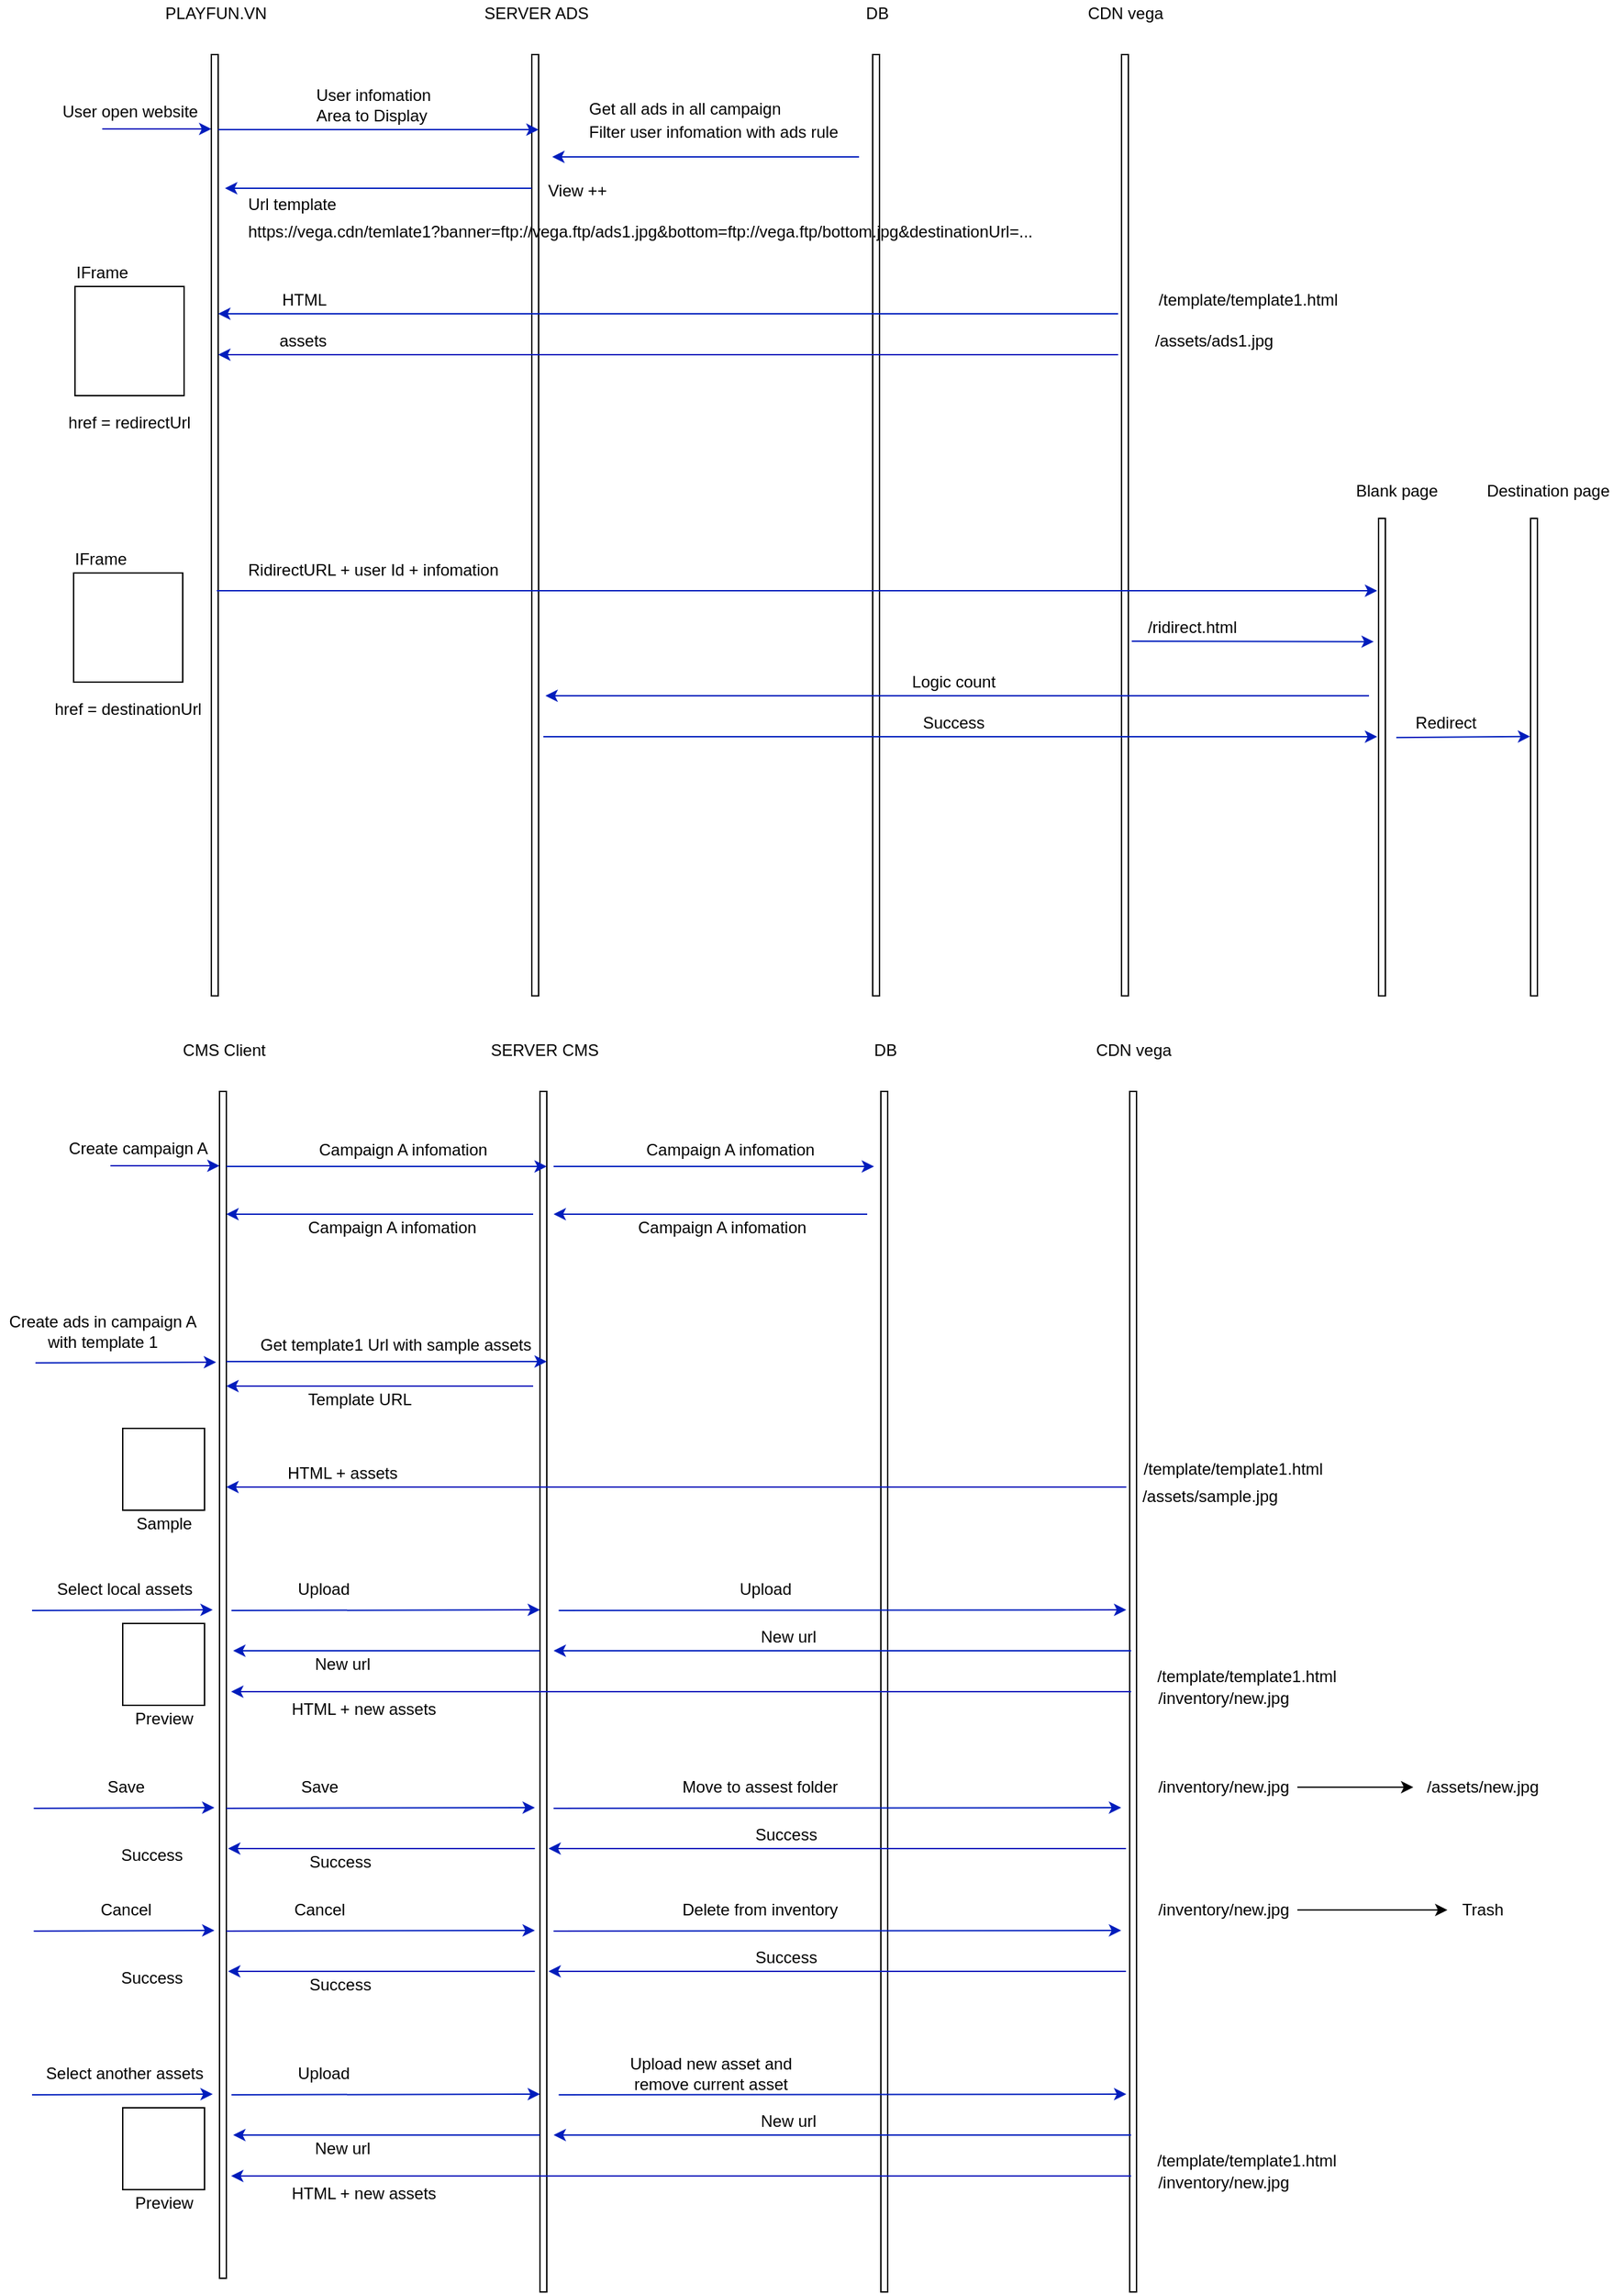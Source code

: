 <mxfile version="13.0.5" type="github">
  <diagram id="8eP9ZmY5mqfK-5PQyOfs" name="Page-1">
    <mxGraphModel dx="1020" dy="636" grid="1" gridSize="10" guides="1" tooltips="1" connect="1" arrows="1" fold="1" page="1" pageScale="1" pageWidth="3300" pageHeight="4681" math="0" shadow="0">
      <root>
        <mxCell id="0" />
        <mxCell id="1" parent="0" />
        <mxCell id="NuxejTGCEdP42fsOLrKP-1" value="" style="endArrow=classic;html=1;fillColor=#0050ef;strokeColor=#001DBC;" edge="1" parent="1">
          <mxGeometry width="50" height="50" relative="1" as="geometry">
            <mxPoint x="155" y="214.5" as="sourcePoint" />
            <mxPoint x="235" y="214.5" as="targetPoint" />
          </mxGeometry>
        </mxCell>
        <mxCell id="NuxejTGCEdP42fsOLrKP-2" value="User open website" style="text;html=1;resizable=0;autosize=1;align=center;verticalAlign=middle;points=[];fillColor=none;strokeColor=none;rounded=0;" vertex="1" parent="1">
          <mxGeometry x="120" y="192" width="110" height="20" as="geometry" />
        </mxCell>
        <mxCell id="NuxejTGCEdP42fsOLrKP-3" value="" style="rounded=0;whiteSpace=wrap;html=1;" vertex="1" parent="1">
          <mxGeometry x="235" y="160" width="5" height="690" as="geometry" />
        </mxCell>
        <mxCell id="NuxejTGCEdP42fsOLrKP-4" value="" style="rounded=0;whiteSpace=wrap;html=1;" vertex="1" parent="1">
          <mxGeometry x="470" y="160" width="5" height="690" as="geometry" />
        </mxCell>
        <mxCell id="NuxejTGCEdP42fsOLrKP-5" value="" style="endArrow=classic;html=1;exitX=1;exitY=0.5;exitDx=0;exitDy=0;entryX=1;entryY=0.5;entryDx=0;entryDy=0;fillColor=#0050ef;strokeColor=#001DBC;" edge="1" parent="1">
          <mxGeometry width="50" height="50" relative="1" as="geometry">
            <mxPoint x="240" y="215" as="sourcePoint" />
            <mxPoint x="475" y="215" as="targetPoint" />
          </mxGeometry>
        </mxCell>
        <mxCell id="NuxejTGCEdP42fsOLrKP-9" value="SERVER ADS" style="text;html=1;resizable=0;autosize=1;align=center;verticalAlign=middle;points=[];fillColor=none;strokeColor=none;rounded=0;" vertex="1" parent="1">
          <mxGeometry x="427.5" y="120" width="90" height="20" as="geometry" />
        </mxCell>
        <mxCell id="NuxejTGCEdP42fsOLrKP-11" value="" style="rounded=0;whiteSpace=wrap;html=1;" vertex="1" parent="1">
          <mxGeometry x="720" y="160" width="5" height="690" as="geometry" />
        </mxCell>
        <mxCell id="NuxejTGCEdP42fsOLrKP-12" value="DB" style="text;html=1;resizable=0;autosize=1;align=center;verticalAlign=middle;points=[];fillColor=none;strokeColor=none;rounded=0;" vertex="1" parent="1">
          <mxGeometry x="707.5" y="120" width="30" height="20" as="geometry" />
        </mxCell>
        <mxCell id="NuxejTGCEdP42fsOLrKP-13" value="PLAYFUN.VN" style="text;html=1;resizable=0;autosize=1;align=center;verticalAlign=middle;points=[];fillColor=none;strokeColor=none;rounded=0;" vertex="1" parent="1">
          <mxGeometry x="192.5" y="120" width="90" height="20" as="geometry" />
        </mxCell>
        <mxCell id="NuxejTGCEdP42fsOLrKP-25" value="" style="endArrow=classic;html=1;entryX=1;entryY=0.5;entryDx=0;entryDy=0;fillColor=#0050ef;strokeColor=#001DBC;" edge="1" parent="1">
          <mxGeometry width="50" height="50" relative="1" as="geometry">
            <mxPoint x="710" y="235" as="sourcePoint" />
            <mxPoint x="485" y="235" as="targetPoint" />
          </mxGeometry>
        </mxCell>
        <mxCell id="NuxejTGCEdP42fsOLrKP-27" value="User infomation&lt;br&gt;Area to Display" style="text;html=1;resizable=0;autosize=1;align=left;verticalAlign=middle;points=[];fillColor=none;strokeColor=none;rounded=0;" vertex="1" parent="1">
          <mxGeometry x="310" y="182" width="100" height="30" as="geometry" />
        </mxCell>
        <mxCell id="NuxejTGCEdP42fsOLrKP-29" value="Get all ads in all campaign" style="text;html=1;resizable=0;autosize=1;align=left;verticalAlign=middle;points=[];fillColor=none;strokeColor=none;rounded=0;" vertex="1" parent="1">
          <mxGeometry x="510" y="190" width="160" height="20" as="geometry" />
        </mxCell>
        <mxCell id="NuxejTGCEdP42fsOLrKP-30" value="Filter user infomation with ads rule" style="text;html=1;resizable=0;autosize=1;align=left;verticalAlign=middle;points=[];fillColor=none;strokeColor=none;rounded=0;" vertex="1" parent="1">
          <mxGeometry x="510" y="207" width="200" height="20" as="geometry" />
        </mxCell>
        <mxCell id="NuxejTGCEdP42fsOLrKP-32" value="" style="endArrow=classic;html=1;entryX=1;entryY=0.5;entryDx=0;entryDy=0;fillColor=#0050ef;strokeColor=#001DBC;" edge="1" parent="1">
          <mxGeometry width="50" height="50" relative="1" as="geometry">
            <mxPoint x="470" y="258" as="sourcePoint" />
            <mxPoint x="245" y="258" as="targetPoint" />
          </mxGeometry>
        </mxCell>
        <mxCell id="NuxejTGCEdP42fsOLrKP-33" value="Url template" style="text;html=1;resizable=0;autosize=1;align=left;verticalAlign=middle;points=[];fillColor=none;strokeColor=none;rounded=0;" vertex="1" parent="1">
          <mxGeometry x="260" y="260" width="80" height="20" as="geometry" />
        </mxCell>
        <mxCell id="NuxejTGCEdP42fsOLrKP-35" value="" style="rounded=0;whiteSpace=wrap;html=1;" vertex="1" parent="1">
          <mxGeometry x="902.5" y="160" width="5" height="690" as="geometry" />
        </mxCell>
        <mxCell id="NuxejTGCEdP42fsOLrKP-36" value="CDN vega" style="text;html=1;resizable=0;autosize=1;align=center;verticalAlign=middle;points=[];fillColor=none;strokeColor=none;rounded=0;" vertex="1" parent="1">
          <mxGeometry x="870" y="120" width="70" height="20" as="geometry" />
        </mxCell>
        <mxCell id="NuxejTGCEdP42fsOLrKP-37" value="" style="endArrow=classic;html=1;entryX=1;entryY=0.5;entryDx=0;entryDy=0;fillColor=#0050ef;strokeColor=#001DBC;" edge="1" parent="1">
          <mxGeometry width="50" height="50" relative="1" as="geometry">
            <mxPoint x="900" y="350" as="sourcePoint" />
            <mxPoint x="240" y="350" as="targetPoint" />
          </mxGeometry>
        </mxCell>
        <mxCell id="NuxejTGCEdP42fsOLrKP-38" value="https://vega.cdn/temlate1?banner=ftp://vega.ftp/ads1.jpg&amp;amp;bottom=ftp://vega.ftp/bottom.jpg&amp;amp;destinationUrl=..." style="text;html=1;resizable=0;autosize=1;align=left;verticalAlign=middle;points=[];fillColor=none;strokeColor=none;rounded=0;" vertex="1" parent="1">
          <mxGeometry x="260" y="280" width="590" height="20" as="geometry" />
        </mxCell>
        <mxCell id="NuxejTGCEdP42fsOLrKP-39" value="" style="endArrow=classic;html=1;entryX=1;entryY=0.5;entryDx=0;entryDy=0;fillColor=#0050ef;strokeColor=#001DBC;" edge="1" parent="1">
          <mxGeometry width="50" height="50" relative="1" as="geometry">
            <mxPoint x="900" y="380" as="sourcePoint" />
            <mxPoint x="240" y="380" as="targetPoint" />
          </mxGeometry>
        </mxCell>
        <mxCell id="NuxejTGCEdP42fsOLrKP-40" value="HTML" style="text;html=1;resizable=0;autosize=1;align=left;verticalAlign=middle;points=[];fillColor=none;strokeColor=none;rounded=0;" vertex="1" parent="1">
          <mxGeometry x="285" y="330" width="50" height="20" as="geometry" />
        </mxCell>
        <mxCell id="NuxejTGCEdP42fsOLrKP-41" value="assets" style="text;html=1;resizable=0;autosize=1;align=left;verticalAlign=middle;points=[];fillColor=none;strokeColor=none;rounded=0;" vertex="1" parent="1">
          <mxGeometry x="282.5" y="360" width="50" height="20" as="geometry" />
        </mxCell>
        <mxCell id="NuxejTGCEdP42fsOLrKP-42" value="" style="whiteSpace=wrap;html=1;aspect=fixed;" vertex="1" parent="1">
          <mxGeometry x="135" y="330" width="80" height="80" as="geometry" />
        </mxCell>
        <mxCell id="NuxejTGCEdP42fsOLrKP-43" value="IFrame" style="text;html=1;strokeColor=none;fillColor=none;align=center;verticalAlign=middle;whiteSpace=wrap;rounded=0;" vertex="1" parent="1">
          <mxGeometry x="135" y="310" width="40" height="20" as="geometry" />
        </mxCell>
        <mxCell id="NuxejTGCEdP42fsOLrKP-44" value="" style="endArrow=classic;html=1;fillColor=#0050ef;strokeColor=#001DBC;" edge="1" parent="1">
          <mxGeometry width="50" height="50" relative="1" as="geometry">
            <mxPoint x="161" y="974.5" as="sourcePoint" />
            <mxPoint x="241" y="974.5" as="targetPoint" />
          </mxGeometry>
        </mxCell>
        <mxCell id="NuxejTGCEdP42fsOLrKP-45" value="Create campaign A" style="text;html=1;resizable=0;autosize=1;align=center;verticalAlign=middle;points=[];fillColor=none;strokeColor=none;rounded=0;" vertex="1" parent="1">
          <mxGeometry x="121" y="952" width="120" height="20" as="geometry" />
        </mxCell>
        <mxCell id="NuxejTGCEdP42fsOLrKP-46" value="" style="rounded=0;whiteSpace=wrap;html=1;" vertex="1" parent="1">
          <mxGeometry x="241" y="920" width="5" height="870" as="geometry" />
        </mxCell>
        <mxCell id="NuxejTGCEdP42fsOLrKP-47" value="" style="rounded=0;whiteSpace=wrap;html=1;" vertex="1" parent="1">
          <mxGeometry x="476" y="920" width="5" height="880" as="geometry" />
        </mxCell>
        <mxCell id="NuxejTGCEdP42fsOLrKP-48" value="" style="endArrow=classic;html=1;exitX=1;exitY=0.5;exitDx=0;exitDy=0;entryX=1;entryY=0.5;entryDx=0;entryDy=0;fillColor=#0050ef;strokeColor=#001DBC;" edge="1" parent="1">
          <mxGeometry width="50" height="50" relative="1" as="geometry">
            <mxPoint x="246" y="975" as="sourcePoint" />
            <mxPoint x="481" y="975" as="targetPoint" />
          </mxGeometry>
        </mxCell>
        <mxCell id="NuxejTGCEdP42fsOLrKP-49" value="SERVER CMS" style="text;html=1;resizable=0;autosize=1;align=center;verticalAlign=middle;points=[];fillColor=none;strokeColor=none;rounded=0;" vertex="1" parent="1">
          <mxGeometry x="433.5" y="880" width="90" height="20" as="geometry" />
        </mxCell>
        <mxCell id="NuxejTGCEdP42fsOLrKP-50" value="" style="rounded=0;whiteSpace=wrap;html=1;" vertex="1" parent="1">
          <mxGeometry x="726" y="920" width="5" height="880" as="geometry" />
        </mxCell>
        <mxCell id="NuxejTGCEdP42fsOLrKP-51" value="DB" style="text;html=1;resizable=0;autosize=1;align=center;verticalAlign=middle;points=[];fillColor=none;strokeColor=none;rounded=0;" vertex="1" parent="1">
          <mxGeometry x="713.5" y="880" width="30" height="20" as="geometry" />
        </mxCell>
        <mxCell id="NuxejTGCEdP42fsOLrKP-52" value="CMS Client" style="text;html=1;resizable=0;autosize=1;align=center;verticalAlign=middle;points=[];fillColor=none;strokeColor=none;rounded=0;" vertex="1" parent="1">
          <mxGeometry x="203.5" y="880" width="80" height="20" as="geometry" />
        </mxCell>
        <mxCell id="NuxejTGCEdP42fsOLrKP-54" value="Campaign A infomation" style="text;html=1;resizable=0;autosize=1;align=left;verticalAlign=middle;points=[];fillColor=none;strokeColor=none;rounded=0;" vertex="1" parent="1">
          <mxGeometry x="312" y="953" width="140" height="20" as="geometry" />
        </mxCell>
        <mxCell id="NuxejTGCEdP42fsOLrKP-59" value="" style="rounded=0;whiteSpace=wrap;html=1;" vertex="1" parent="1">
          <mxGeometry x="908.5" y="920" width="5" height="880" as="geometry" />
        </mxCell>
        <mxCell id="NuxejTGCEdP42fsOLrKP-60" value="CDN vega" style="text;html=1;resizable=0;autosize=1;align=center;verticalAlign=middle;points=[];fillColor=none;strokeColor=none;rounded=0;" vertex="1" parent="1">
          <mxGeometry x="876" y="880" width="70" height="20" as="geometry" />
        </mxCell>
        <mxCell id="NuxejTGCEdP42fsOLrKP-68" value="View ++" style="text;html=1;resizable=0;autosize=1;align=left;verticalAlign=middle;points=[];fillColor=none;strokeColor=none;rounded=0;" vertex="1" parent="1">
          <mxGeometry x="480" y="250" width="60" height="20" as="geometry" />
        </mxCell>
        <mxCell id="NuxejTGCEdP42fsOLrKP-69" value="/template/template1.html" style="text;html=1;resizable=0;autosize=1;align=center;verticalAlign=middle;points=[];fillColor=none;strokeColor=none;rounded=0;" vertex="1" parent="1">
          <mxGeometry x="920" y="330" width="150" height="20" as="geometry" />
        </mxCell>
        <mxCell id="NuxejTGCEdP42fsOLrKP-70" value="/assets/ads1.jpg" style="text;html=1;resizable=0;autosize=1;align=center;verticalAlign=middle;points=[];fillColor=none;strokeColor=none;rounded=0;" vertex="1" parent="1">
          <mxGeometry x="920" y="360" width="100" height="20" as="geometry" />
        </mxCell>
        <mxCell id="NuxejTGCEdP42fsOLrKP-71" value="href = redirectUrl" style="text;html=1;strokeColor=none;fillColor=none;align=center;verticalAlign=middle;whiteSpace=wrap;rounded=0;" vertex="1" parent="1">
          <mxGeometry x="110" y="420" width="130" height="20" as="geometry" />
        </mxCell>
        <mxCell id="NuxejTGCEdP42fsOLrKP-73" value="" style="endArrow=classic;html=1;exitX=1;exitY=0.5;exitDx=0;exitDy=0;entryX=1;entryY=0.5;entryDx=0;entryDy=0;fillColor=#0050ef;strokeColor=#001DBC;" edge="1" parent="1">
          <mxGeometry width="50" height="50" relative="1" as="geometry">
            <mxPoint x="486" y="975" as="sourcePoint" />
            <mxPoint x="721" y="975" as="targetPoint" />
          </mxGeometry>
        </mxCell>
        <mxCell id="NuxejTGCEdP42fsOLrKP-74" value="Campaign A infomation" style="text;html=1;resizable=0;autosize=1;align=left;verticalAlign=middle;points=[];fillColor=none;strokeColor=none;rounded=0;" vertex="1" parent="1">
          <mxGeometry x="552" y="953" width="140" height="20" as="geometry" />
        </mxCell>
        <mxCell id="NuxejTGCEdP42fsOLrKP-76" value="" style="endArrow=classic;html=1;entryX=1;entryY=0.5;entryDx=0;entryDy=0;fillColor=#0050ef;strokeColor=#001DBC;" edge="1" parent="1">
          <mxGeometry width="50" height="50" relative="1" as="geometry">
            <mxPoint x="471" y="1010" as="sourcePoint" />
            <mxPoint x="246" y="1010" as="targetPoint" />
          </mxGeometry>
        </mxCell>
        <mxCell id="NuxejTGCEdP42fsOLrKP-78" value="" style="endArrow=classic;html=1;entryX=1;entryY=0.5;entryDx=0;entryDy=0;fillColor=#0050ef;strokeColor=#001DBC;" edge="1" parent="1">
          <mxGeometry width="50" height="50" relative="1" as="geometry">
            <mxPoint x="716" y="1010" as="sourcePoint" />
            <mxPoint x="486" y="1010" as="targetPoint" />
          </mxGeometry>
        </mxCell>
        <mxCell id="NuxejTGCEdP42fsOLrKP-80" value="Campaign A infomation" style="text;html=1;resizable=0;autosize=1;align=left;verticalAlign=middle;points=[];fillColor=none;strokeColor=none;rounded=0;" vertex="1" parent="1">
          <mxGeometry x="546" y="1010" width="140" height="20" as="geometry" />
        </mxCell>
        <mxCell id="NuxejTGCEdP42fsOLrKP-81" value="Campaign A infomation" style="text;html=1;resizable=0;autosize=1;align=left;verticalAlign=middle;points=[];fillColor=none;strokeColor=none;rounded=0;" vertex="1" parent="1">
          <mxGeometry x="303.5" y="1010" width="140" height="20" as="geometry" />
        </mxCell>
        <mxCell id="NuxejTGCEdP42fsOLrKP-82" value="" style="endArrow=classic;html=1;fillColor=#0050ef;strokeColor=#001DBC;" edge="1" parent="1">
          <mxGeometry width="50" height="50" relative="1" as="geometry">
            <mxPoint x="106" y="1119" as="sourcePoint" />
            <mxPoint x="238.5" y="1118.5" as="targetPoint" />
          </mxGeometry>
        </mxCell>
        <mxCell id="NuxejTGCEdP42fsOLrKP-83" value="Create ads in campaign A&lt;br&gt;with template 1" style="text;html=1;resizable=0;autosize=1;align=center;verticalAlign=middle;points=[];fillColor=none;strokeColor=none;rounded=0;" vertex="1" parent="1">
          <mxGeometry x="80" y="1081" width="150" height="30" as="geometry" />
        </mxCell>
        <mxCell id="NuxejTGCEdP42fsOLrKP-87" value="/template/template1.html" style="text;html=1;resizable=0;autosize=1;align=center;verticalAlign=middle;points=[];fillColor=none;strokeColor=none;rounded=0;" vertex="1" parent="1">
          <mxGeometry x="908.5" y="1187" width="150" height="20" as="geometry" />
        </mxCell>
        <mxCell id="NuxejTGCEdP42fsOLrKP-88" value="" style="endArrow=classic;html=1;entryX=1;entryY=0.5;entryDx=0;entryDy=0;fillColor=#0050ef;strokeColor=#001DBC;" edge="1" parent="1">
          <mxGeometry width="50" height="50" relative="1" as="geometry">
            <mxPoint x="906" y="1210" as="sourcePoint" />
            <mxPoint x="246" y="1210" as="targetPoint" />
          </mxGeometry>
        </mxCell>
        <mxCell id="NuxejTGCEdP42fsOLrKP-89" value="HTML + assets" style="text;html=1;resizable=0;autosize=1;align=left;verticalAlign=middle;points=[];fillColor=none;strokeColor=none;rounded=0;" vertex="1" parent="1">
          <mxGeometry x="288.5" y="1190" width="100" height="20" as="geometry" />
        </mxCell>
        <mxCell id="NuxejTGCEdP42fsOLrKP-90" value="/assets/sample.jpg" style="text;html=1;resizable=0;autosize=1;align=center;verticalAlign=middle;points=[];fillColor=none;strokeColor=none;rounded=0;" vertex="1" parent="1">
          <mxGeometry x="911.5" y="1207" width="110" height="20" as="geometry" />
        </mxCell>
        <mxCell id="NuxejTGCEdP42fsOLrKP-91" value="" style="whiteSpace=wrap;html=1;aspect=fixed;" vertex="1" parent="1">
          <mxGeometry x="170" y="1167" width="60" height="60" as="geometry" />
        </mxCell>
        <mxCell id="NuxejTGCEdP42fsOLrKP-92" value="Sample" style="text;html=1;resizable=0;autosize=1;align=center;verticalAlign=middle;points=[];fillColor=none;strokeColor=none;rounded=0;" vertex="1" parent="1">
          <mxGeometry x="170" y="1227" width="60" height="20" as="geometry" />
        </mxCell>
        <mxCell id="NuxejTGCEdP42fsOLrKP-93" value="Select local assets" style="text;html=1;resizable=0;autosize=1;align=center;verticalAlign=middle;points=[];fillColor=none;strokeColor=none;rounded=0;" vertex="1" parent="1">
          <mxGeometry x="116" y="1275" width="110" height="20" as="geometry" />
        </mxCell>
        <mxCell id="NuxejTGCEdP42fsOLrKP-94" value="" style="endArrow=classic;html=1;fillColor=#0050ef;strokeColor=#001DBC;" edge="1" parent="1">
          <mxGeometry width="50" height="50" relative="1" as="geometry">
            <mxPoint x="103.5" y="1300.5" as="sourcePoint" />
            <mxPoint x="236" y="1300" as="targetPoint" />
          </mxGeometry>
        </mxCell>
        <mxCell id="NuxejTGCEdP42fsOLrKP-97" value="Upload" style="text;html=1;resizable=0;autosize=1;align=center;verticalAlign=middle;points=[];fillColor=none;strokeColor=none;rounded=0;" vertex="1" parent="1">
          <mxGeometry x="292.25" y="1275" width="50" height="20" as="geometry" />
        </mxCell>
        <mxCell id="NuxejTGCEdP42fsOLrKP-98" value="" style="endArrow=classic;html=1;fillColor=#0050ef;strokeColor=#001DBC;" edge="1" parent="1">
          <mxGeometry width="50" height="50" relative="1" as="geometry">
            <mxPoint x="249.75" y="1300.5" as="sourcePoint" />
            <mxPoint x="476" y="1300" as="targetPoint" />
          </mxGeometry>
        </mxCell>
        <mxCell id="NuxejTGCEdP42fsOLrKP-101" value="" style="whiteSpace=wrap;html=1;aspect=fixed;" vertex="1" parent="1">
          <mxGeometry x="170" y="1310" width="60" height="60" as="geometry" />
        </mxCell>
        <mxCell id="NuxejTGCEdP42fsOLrKP-102" value="Preview" style="text;html=1;resizable=0;autosize=1;align=center;verticalAlign=middle;points=[];fillColor=none;strokeColor=none;rounded=0;" vertex="1" parent="1">
          <mxGeometry x="170" y="1370" width="60" height="20" as="geometry" />
        </mxCell>
        <mxCell id="NuxejTGCEdP42fsOLrKP-105" value="" style="endArrow=classic;html=1;fillColor=#0050ef;strokeColor=#001DBC;" edge="1" parent="1">
          <mxGeometry width="50" height="50" relative="1" as="geometry">
            <mxPoint x="909.5" y="1330" as="sourcePoint" />
            <mxPoint x="486" y="1330" as="targetPoint" />
          </mxGeometry>
        </mxCell>
        <mxCell id="NuxejTGCEdP42fsOLrKP-106" value="New url" style="text;html=1;resizable=0;autosize=1;align=left;verticalAlign=middle;points=[];fillColor=none;strokeColor=none;rounded=0;" vertex="1" parent="1">
          <mxGeometry x="636" y="1310" width="60" height="20" as="geometry" />
        </mxCell>
        <mxCell id="NuxejTGCEdP42fsOLrKP-107" value="" style="endArrow=classic;html=1;entryX=1;entryY=0.5;entryDx=0;entryDy=0;fillColor=#0050ef;strokeColor=#001DBC;" edge="1" parent="1">
          <mxGeometry width="50" height="50" relative="1" as="geometry">
            <mxPoint x="909.5" y="1360" as="sourcePoint" />
            <mxPoint x="249.5" y="1360" as="targetPoint" />
          </mxGeometry>
        </mxCell>
        <mxCell id="NuxejTGCEdP42fsOLrKP-108" value="HTML + new assets" style="text;html=1;resizable=0;autosize=1;align=left;verticalAlign=middle;points=[];fillColor=none;strokeColor=none;rounded=0;" vertex="1" parent="1">
          <mxGeometry x="292.25" y="1363" width="120" height="20" as="geometry" />
        </mxCell>
        <mxCell id="NuxejTGCEdP42fsOLrKP-109" value="/template/template1.html" style="text;html=1;resizable=0;autosize=1;align=center;verticalAlign=middle;points=[];fillColor=none;strokeColor=none;rounded=0;" vertex="1" parent="1">
          <mxGeometry x="918.5" y="1339" width="150" height="20" as="geometry" />
        </mxCell>
        <mxCell id="NuxejTGCEdP42fsOLrKP-110" value="/inventory/new.jpg" style="text;html=1;resizable=0;autosize=1;align=center;verticalAlign=middle;points=[];fillColor=none;strokeColor=none;rounded=0;" vertex="1" parent="1">
          <mxGeometry x="921.5" y="1355" width="110" height="20" as="geometry" />
        </mxCell>
        <mxCell id="NuxejTGCEdP42fsOLrKP-111" value="Save" style="text;html=1;resizable=0;autosize=1;align=center;verticalAlign=middle;points=[];fillColor=none;strokeColor=none;rounded=0;" vertex="1" parent="1">
          <mxGeometry x="152.25" y="1420" width="40" height="20" as="geometry" />
        </mxCell>
        <mxCell id="NuxejTGCEdP42fsOLrKP-112" value="" style="endArrow=classic;html=1;fillColor=#0050ef;strokeColor=#001DBC;" edge="1" parent="1">
          <mxGeometry width="50" height="50" relative="1" as="geometry">
            <mxPoint x="104.75" y="1445.5" as="sourcePoint" />
            <mxPoint x="237.25" y="1445" as="targetPoint" />
          </mxGeometry>
        </mxCell>
        <mxCell id="NuxejTGCEdP42fsOLrKP-113" value="" style="endArrow=classic;html=1;exitX=1;exitY=0.5;exitDx=0;exitDy=0;entryX=1;entryY=0.5;entryDx=0;entryDy=0;fillColor=#0050ef;strokeColor=#001DBC;" edge="1" parent="1">
          <mxGeometry width="50" height="50" relative="1" as="geometry">
            <mxPoint x="246" y="1118" as="sourcePoint" />
            <mxPoint x="481" y="1118" as="targetPoint" />
          </mxGeometry>
        </mxCell>
        <mxCell id="NuxejTGCEdP42fsOLrKP-114" value="Get template1 Url with sample assets" style="text;html=1;resizable=0;autosize=1;align=left;verticalAlign=middle;points=[];fillColor=none;strokeColor=none;rounded=0;" vertex="1" parent="1">
          <mxGeometry x="268.5" y="1096" width="210" height="20" as="geometry" />
        </mxCell>
        <mxCell id="NuxejTGCEdP42fsOLrKP-115" value="" style="endArrow=classic;html=1;entryX=1;entryY=0.5;entryDx=0;entryDy=0;fillColor=#0050ef;strokeColor=#001DBC;" edge="1" parent="1">
          <mxGeometry width="50" height="50" relative="1" as="geometry">
            <mxPoint x="471" y="1136" as="sourcePoint" />
            <mxPoint x="246" y="1136" as="targetPoint" />
          </mxGeometry>
        </mxCell>
        <mxCell id="NuxejTGCEdP42fsOLrKP-116" value="Template URL" style="text;html=1;resizable=0;autosize=1;align=left;verticalAlign=middle;points=[];fillColor=none;strokeColor=none;rounded=0;" vertex="1" parent="1">
          <mxGeometry x="303.5" y="1136" width="90" height="20" as="geometry" />
        </mxCell>
        <mxCell id="NuxejTGCEdP42fsOLrKP-123" value="" style="edgeStyle=orthogonalEdgeStyle;rounded=0;orthogonalLoop=1;jettySize=auto;html=1;" edge="1" parent="1" source="NuxejTGCEdP42fsOLrKP-119" target="NuxejTGCEdP42fsOLrKP-122">
          <mxGeometry relative="1" as="geometry" />
        </mxCell>
        <mxCell id="NuxejTGCEdP42fsOLrKP-119" value="/inventory/new.jpg" style="text;html=1;resizable=0;autosize=1;align=center;verticalAlign=middle;points=[];fillColor=none;strokeColor=none;rounded=0;" vertex="1" parent="1">
          <mxGeometry x="921.5" y="1420" width="110" height="20" as="geometry" />
        </mxCell>
        <mxCell id="NuxejTGCEdP42fsOLrKP-122" value="/assets/new.jpg" style="text;html=1;resizable=0;autosize=1;align=center;verticalAlign=middle;points=[];fillColor=none;strokeColor=none;rounded=0;" vertex="1" parent="1">
          <mxGeometry x="1116.5" y="1420" width="100" height="20" as="geometry" />
        </mxCell>
        <mxCell id="NuxejTGCEdP42fsOLrKP-126" value="" style="endArrow=classic;html=1;fillColor=#0050ef;strokeColor=#001DBC;" edge="1" parent="1">
          <mxGeometry width="50" height="50" relative="1" as="geometry">
            <mxPoint x="489.75" y="1300.5" as="sourcePoint" />
            <mxPoint x="906" y="1300" as="targetPoint" />
          </mxGeometry>
        </mxCell>
        <mxCell id="NuxejTGCEdP42fsOLrKP-127" value="Upload" style="text;html=1;resizable=0;autosize=1;align=center;verticalAlign=middle;points=[];fillColor=none;strokeColor=none;rounded=0;" vertex="1" parent="1">
          <mxGeometry x="616" y="1275" width="50" height="20" as="geometry" />
        </mxCell>
        <mxCell id="NuxejTGCEdP42fsOLrKP-130" value="" style="endArrow=classic;html=1;entryX=1;entryY=0.5;entryDx=0;entryDy=0;fillColor=#0050ef;strokeColor=#001DBC;" edge="1" parent="1">
          <mxGeometry width="50" height="50" relative="1" as="geometry">
            <mxPoint x="476" y="1330" as="sourcePoint" />
            <mxPoint x="251" y="1330" as="targetPoint" />
          </mxGeometry>
        </mxCell>
        <mxCell id="NuxejTGCEdP42fsOLrKP-131" value="New url" style="text;html=1;resizable=0;autosize=1;align=left;verticalAlign=middle;points=[];fillColor=none;strokeColor=none;rounded=0;" vertex="1" parent="1">
          <mxGeometry x="308.5" y="1330" width="60" height="20" as="geometry" />
        </mxCell>
        <mxCell id="NuxejTGCEdP42fsOLrKP-132" value="Save" style="text;html=1;resizable=0;autosize=1;align=center;verticalAlign=middle;points=[];fillColor=none;strokeColor=none;rounded=0;" vertex="1" parent="1">
          <mxGeometry x="293.5" y="1420" width="40" height="20" as="geometry" />
        </mxCell>
        <mxCell id="NuxejTGCEdP42fsOLrKP-133" value="" style="endArrow=classic;html=1;fillColor=#0050ef;strokeColor=#001DBC;" edge="1" parent="1">
          <mxGeometry width="50" height="50" relative="1" as="geometry">
            <mxPoint x="246" y="1445.5" as="sourcePoint" />
            <mxPoint x="472.25" y="1445" as="targetPoint" />
          </mxGeometry>
        </mxCell>
        <mxCell id="NuxejTGCEdP42fsOLrKP-134" value="" style="endArrow=classic;html=1;fillColor=#0050ef;strokeColor=#001DBC;" edge="1" parent="1">
          <mxGeometry width="50" height="50" relative="1" as="geometry">
            <mxPoint x="905.75" y="1475" as="sourcePoint" />
            <mxPoint x="482.25" y="1475" as="targetPoint" />
          </mxGeometry>
        </mxCell>
        <mxCell id="NuxejTGCEdP42fsOLrKP-135" value="Success" style="text;html=1;resizable=0;autosize=1;align=left;verticalAlign=middle;points=[];fillColor=none;strokeColor=none;rounded=0;" vertex="1" parent="1">
          <mxGeometry x="632.25" y="1455" width="60" height="20" as="geometry" />
        </mxCell>
        <mxCell id="NuxejTGCEdP42fsOLrKP-136" value="Move to assest folder" style="text;html=1;resizable=0;autosize=1;align=center;verticalAlign=middle;points=[];fillColor=none;strokeColor=none;rounded=0;" vertex="1" parent="1">
          <mxGeometry x="572.25" y="1420" width="130" height="20" as="geometry" />
        </mxCell>
        <mxCell id="NuxejTGCEdP42fsOLrKP-137" value="" style="endArrow=classic;html=1;entryX=1;entryY=0.5;entryDx=0;entryDy=0;fillColor=#0050ef;strokeColor=#001DBC;" edge="1" parent="1">
          <mxGeometry width="50" height="50" relative="1" as="geometry">
            <mxPoint x="472.25" y="1475" as="sourcePoint" />
            <mxPoint x="247.25" y="1475" as="targetPoint" />
          </mxGeometry>
        </mxCell>
        <mxCell id="NuxejTGCEdP42fsOLrKP-138" value="Success" style="text;html=1;resizable=0;autosize=1;align=left;verticalAlign=middle;points=[];fillColor=none;strokeColor=none;rounded=0;" vertex="1" parent="1">
          <mxGeometry x="304.75" y="1475" width="60" height="20" as="geometry" />
        </mxCell>
        <mxCell id="NuxejTGCEdP42fsOLrKP-139" value="" style="endArrow=classic;html=1;fillColor=#0050ef;strokeColor=#001DBC;" edge="1" parent="1">
          <mxGeometry width="50" height="50" relative="1" as="geometry">
            <mxPoint x="486" y="1445.5" as="sourcePoint" />
            <mxPoint x="902.25" y="1445" as="targetPoint" />
          </mxGeometry>
        </mxCell>
        <mxCell id="NuxejTGCEdP42fsOLrKP-140" value="Success" style="text;html=1;resizable=0;autosize=1;align=center;verticalAlign=middle;points=[];fillColor=none;strokeColor=none;rounded=0;" vertex="1" parent="1">
          <mxGeometry x="161" y="1470" width="60" height="20" as="geometry" />
        </mxCell>
        <mxCell id="NuxejTGCEdP42fsOLrKP-141" value="Cancel" style="text;html=1;resizable=0;autosize=1;align=center;verticalAlign=middle;points=[];fillColor=none;strokeColor=none;rounded=0;" vertex="1" parent="1">
          <mxGeometry x="147.25" y="1510" width="50" height="20" as="geometry" />
        </mxCell>
        <mxCell id="NuxejTGCEdP42fsOLrKP-142" value="" style="endArrow=classic;html=1;fillColor=#0050ef;strokeColor=#001DBC;" edge="1" parent="1">
          <mxGeometry width="50" height="50" relative="1" as="geometry">
            <mxPoint x="104.75" y="1535.5" as="sourcePoint" />
            <mxPoint x="237.25" y="1535" as="targetPoint" />
          </mxGeometry>
        </mxCell>
        <mxCell id="NuxejTGCEdP42fsOLrKP-143" value="" style="edgeStyle=orthogonalEdgeStyle;rounded=0;orthogonalLoop=1;jettySize=auto;html=1;" edge="1" parent="1" source="NuxejTGCEdP42fsOLrKP-144" target="NuxejTGCEdP42fsOLrKP-145">
          <mxGeometry relative="1" as="geometry" />
        </mxCell>
        <mxCell id="NuxejTGCEdP42fsOLrKP-144" value="/inventory/new.jpg" style="text;html=1;resizable=0;autosize=1;align=center;verticalAlign=middle;points=[];fillColor=none;strokeColor=none;rounded=0;" vertex="1" parent="1">
          <mxGeometry x="921.5" y="1510" width="110" height="20" as="geometry" />
        </mxCell>
        <mxCell id="NuxejTGCEdP42fsOLrKP-145" value="Trash" style="text;html=1;resizable=0;autosize=1;align=center;verticalAlign=middle;points=[];fillColor=none;strokeColor=none;rounded=0;" vertex="1" parent="1">
          <mxGeometry x="1141.5" y="1510" width="50" height="20" as="geometry" />
        </mxCell>
        <mxCell id="NuxejTGCEdP42fsOLrKP-146" value="Cancel" style="text;html=1;resizable=0;autosize=1;align=center;verticalAlign=middle;points=[];fillColor=none;strokeColor=none;rounded=0;" vertex="1" parent="1">
          <mxGeometry x="288.5" y="1510" width="50" height="20" as="geometry" />
        </mxCell>
        <mxCell id="NuxejTGCEdP42fsOLrKP-147" value="" style="endArrow=classic;html=1;fillColor=#0050ef;strokeColor=#001DBC;" edge="1" parent="1">
          <mxGeometry width="50" height="50" relative="1" as="geometry">
            <mxPoint x="246" y="1535.5" as="sourcePoint" />
            <mxPoint x="472.25" y="1535" as="targetPoint" />
          </mxGeometry>
        </mxCell>
        <mxCell id="NuxejTGCEdP42fsOLrKP-148" value="" style="endArrow=classic;html=1;fillColor=#0050ef;strokeColor=#001DBC;" edge="1" parent="1">
          <mxGeometry width="50" height="50" relative="1" as="geometry">
            <mxPoint x="905.75" y="1565" as="sourcePoint" />
            <mxPoint x="482.25" y="1565" as="targetPoint" />
          </mxGeometry>
        </mxCell>
        <mxCell id="NuxejTGCEdP42fsOLrKP-149" value="Success" style="text;html=1;resizable=0;autosize=1;align=left;verticalAlign=middle;points=[];fillColor=none;strokeColor=none;rounded=0;" vertex="1" parent="1">
          <mxGeometry x="632.25" y="1545" width="60" height="20" as="geometry" />
        </mxCell>
        <mxCell id="NuxejTGCEdP42fsOLrKP-150" value="Delete from inventory" style="text;html=1;resizable=0;autosize=1;align=center;verticalAlign=middle;points=[];fillColor=none;strokeColor=none;rounded=0;" vertex="1" parent="1">
          <mxGeometry x="572.25" y="1510" width="130" height="20" as="geometry" />
        </mxCell>
        <mxCell id="NuxejTGCEdP42fsOLrKP-151" value="" style="endArrow=classic;html=1;entryX=1;entryY=0.5;entryDx=0;entryDy=0;fillColor=#0050ef;strokeColor=#001DBC;" edge="1" parent="1">
          <mxGeometry width="50" height="50" relative="1" as="geometry">
            <mxPoint x="472.25" y="1565" as="sourcePoint" />
            <mxPoint x="247.25" y="1565" as="targetPoint" />
          </mxGeometry>
        </mxCell>
        <mxCell id="NuxejTGCEdP42fsOLrKP-152" value="Success" style="text;html=1;resizable=0;autosize=1;align=left;verticalAlign=middle;points=[];fillColor=none;strokeColor=none;rounded=0;" vertex="1" parent="1">
          <mxGeometry x="304.75" y="1565" width="60" height="20" as="geometry" />
        </mxCell>
        <mxCell id="NuxejTGCEdP42fsOLrKP-153" value="" style="endArrow=classic;html=1;fillColor=#0050ef;strokeColor=#001DBC;" edge="1" parent="1">
          <mxGeometry width="50" height="50" relative="1" as="geometry">
            <mxPoint x="486" y="1535.5" as="sourcePoint" />
            <mxPoint x="902.25" y="1535" as="targetPoint" />
          </mxGeometry>
        </mxCell>
        <mxCell id="NuxejTGCEdP42fsOLrKP-154" value="Success" style="text;html=1;resizable=0;autosize=1;align=center;verticalAlign=middle;points=[];fillColor=none;strokeColor=none;rounded=0;" vertex="1" parent="1">
          <mxGeometry x="161" y="1560" width="60" height="20" as="geometry" />
        </mxCell>
        <mxCell id="NuxejTGCEdP42fsOLrKP-156" value="Select another assets" style="text;html=1;resizable=0;autosize=1;align=center;verticalAlign=middle;points=[];fillColor=none;strokeColor=none;rounded=0;" vertex="1" parent="1">
          <mxGeometry x="106" y="1630" width="130" height="20" as="geometry" />
        </mxCell>
        <mxCell id="NuxejTGCEdP42fsOLrKP-157" value="" style="endArrow=classic;html=1;fillColor=#0050ef;strokeColor=#001DBC;" edge="1" parent="1">
          <mxGeometry width="50" height="50" relative="1" as="geometry">
            <mxPoint x="103.5" y="1655.5" as="sourcePoint" />
            <mxPoint x="236" y="1655" as="targetPoint" />
          </mxGeometry>
        </mxCell>
        <mxCell id="NuxejTGCEdP42fsOLrKP-158" value="Upload" style="text;html=1;resizable=0;autosize=1;align=center;verticalAlign=middle;points=[];fillColor=none;strokeColor=none;rounded=0;" vertex="1" parent="1">
          <mxGeometry x="292.25" y="1630" width="50" height="20" as="geometry" />
        </mxCell>
        <mxCell id="NuxejTGCEdP42fsOLrKP-159" value="" style="endArrow=classic;html=1;fillColor=#0050ef;strokeColor=#001DBC;" edge="1" parent="1">
          <mxGeometry width="50" height="50" relative="1" as="geometry">
            <mxPoint x="249.75" y="1655.5" as="sourcePoint" />
            <mxPoint x="476" y="1655" as="targetPoint" />
          </mxGeometry>
        </mxCell>
        <mxCell id="NuxejTGCEdP42fsOLrKP-160" value="" style="whiteSpace=wrap;html=1;aspect=fixed;" vertex="1" parent="1">
          <mxGeometry x="170" y="1665" width="60" height="60" as="geometry" />
        </mxCell>
        <mxCell id="NuxejTGCEdP42fsOLrKP-161" value="Preview" style="text;html=1;resizable=0;autosize=1;align=center;verticalAlign=middle;points=[];fillColor=none;strokeColor=none;rounded=0;" vertex="1" parent="1">
          <mxGeometry x="170" y="1725" width="60" height="20" as="geometry" />
        </mxCell>
        <mxCell id="NuxejTGCEdP42fsOLrKP-162" value="" style="endArrow=classic;html=1;fillColor=#0050ef;strokeColor=#001DBC;" edge="1" parent="1">
          <mxGeometry width="50" height="50" relative="1" as="geometry">
            <mxPoint x="909.5" y="1685" as="sourcePoint" />
            <mxPoint x="486" y="1685" as="targetPoint" />
          </mxGeometry>
        </mxCell>
        <mxCell id="NuxejTGCEdP42fsOLrKP-163" value="New url" style="text;html=1;resizable=0;autosize=1;align=left;verticalAlign=middle;points=[];fillColor=none;strokeColor=none;rounded=0;" vertex="1" parent="1">
          <mxGeometry x="636" y="1665" width="60" height="20" as="geometry" />
        </mxCell>
        <mxCell id="NuxejTGCEdP42fsOLrKP-164" value="" style="endArrow=classic;html=1;entryX=1;entryY=0.5;entryDx=0;entryDy=0;fillColor=#0050ef;strokeColor=#001DBC;" edge="1" parent="1">
          <mxGeometry width="50" height="50" relative="1" as="geometry">
            <mxPoint x="909.5" y="1715" as="sourcePoint" />
            <mxPoint x="249.5" y="1715" as="targetPoint" />
          </mxGeometry>
        </mxCell>
        <mxCell id="NuxejTGCEdP42fsOLrKP-165" value="HTML + new assets" style="text;html=1;resizable=0;autosize=1;align=left;verticalAlign=middle;points=[];fillColor=none;strokeColor=none;rounded=0;" vertex="1" parent="1">
          <mxGeometry x="292.25" y="1718" width="120" height="20" as="geometry" />
        </mxCell>
        <mxCell id="NuxejTGCEdP42fsOLrKP-166" value="/template/template1.html" style="text;html=1;resizable=0;autosize=1;align=center;verticalAlign=middle;points=[];fillColor=none;strokeColor=none;rounded=0;" vertex="1" parent="1">
          <mxGeometry x="918.5" y="1694" width="150" height="20" as="geometry" />
        </mxCell>
        <mxCell id="NuxejTGCEdP42fsOLrKP-167" value="/inventory/new.jpg" style="text;html=1;resizable=0;autosize=1;align=center;verticalAlign=middle;points=[];fillColor=none;strokeColor=none;rounded=0;" vertex="1" parent="1">
          <mxGeometry x="921.5" y="1710" width="110" height="20" as="geometry" />
        </mxCell>
        <mxCell id="NuxejTGCEdP42fsOLrKP-168" value="" style="endArrow=classic;html=1;fillColor=#0050ef;strokeColor=#001DBC;" edge="1" parent="1">
          <mxGeometry width="50" height="50" relative="1" as="geometry">
            <mxPoint x="489.75" y="1655.5" as="sourcePoint" />
            <mxPoint x="906" y="1655" as="targetPoint" />
          </mxGeometry>
        </mxCell>
        <mxCell id="NuxejTGCEdP42fsOLrKP-169" value="Upload new asset and&lt;br&gt;remove current asset" style="text;html=1;resizable=0;autosize=1;align=center;verticalAlign=middle;points=[];fillColor=none;strokeColor=none;rounded=0;" vertex="1" parent="1">
          <mxGeometry x="536" y="1625" width="130" height="30" as="geometry" />
        </mxCell>
        <mxCell id="NuxejTGCEdP42fsOLrKP-170" value="" style="endArrow=classic;html=1;entryX=1;entryY=0.5;entryDx=0;entryDy=0;fillColor=#0050ef;strokeColor=#001DBC;" edge="1" parent="1">
          <mxGeometry width="50" height="50" relative="1" as="geometry">
            <mxPoint x="476" y="1685" as="sourcePoint" />
            <mxPoint x="251" y="1685" as="targetPoint" />
          </mxGeometry>
        </mxCell>
        <mxCell id="NuxejTGCEdP42fsOLrKP-171" value="New url" style="text;html=1;resizable=0;autosize=1;align=left;verticalAlign=middle;points=[];fillColor=none;strokeColor=none;rounded=0;" vertex="1" parent="1">
          <mxGeometry x="308.5" y="1685" width="60" height="20" as="geometry" />
        </mxCell>
        <mxCell id="NuxejTGCEdP42fsOLrKP-222" value="" style="whiteSpace=wrap;html=1;aspect=fixed;" vertex="1" parent="1">
          <mxGeometry x="134" y="540" width="80" height="80" as="geometry" />
        </mxCell>
        <mxCell id="NuxejTGCEdP42fsOLrKP-223" value="IFrame" style="text;html=1;strokeColor=none;fillColor=none;align=center;verticalAlign=middle;whiteSpace=wrap;rounded=0;" vertex="1" parent="1">
          <mxGeometry x="134" y="520" width="40" height="20" as="geometry" />
        </mxCell>
        <mxCell id="NuxejTGCEdP42fsOLrKP-227" value="href = destinationUrl" style="text;html=1;strokeColor=none;fillColor=none;align=center;verticalAlign=middle;whiteSpace=wrap;rounded=0;" vertex="1" parent="1">
          <mxGeometry x="109" y="630" width="130" height="20" as="geometry" />
        </mxCell>
        <mxCell id="NuxejTGCEdP42fsOLrKP-228" value="" style="endArrow=classic;html=1;exitX=1;exitY=0.5;exitDx=0;exitDy=0;fillColor=#0050ef;strokeColor=#001DBC;" edge="1" parent="1">
          <mxGeometry width="50" height="50" relative="1" as="geometry">
            <mxPoint x="239" y="553" as="sourcePoint" />
            <mxPoint x="1090" y="553" as="targetPoint" />
          </mxGeometry>
        </mxCell>
        <mxCell id="NuxejTGCEdP42fsOLrKP-229" value="RidirectURL + user Id + infomation" style="text;html=1;resizable=0;autosize=1;align=left;verticalAlign=middle;points=[];fillColor=none;strokeColor=none;rounded=0;" vertex="1" parent="1">
          <mxGeometry x="260" y="528" width="200" height="20" as="geometry" />
        </mxCell>
        <mxCell id="NuxejTGCEdP42fsOLrKP-230" value="/ridirect.html" style="text;html=1;resizable=0;autosize=1;align=center;verticalAlign=middle;points=[];fillColor=none;strokeColor=none;rounded=0;" vertex="1" parent="1">
          <mxGeometry x="913.5" y="570" width="80" height="20" as="geometry" />
        </mxCell>
        <mxCell id="NuxejTGCEdP42fsOLrKP-232" value="" style="rounded=0;whiteSpace=wrap;html=1;" vertex="1" parent="1">
          <mxGeometry x="1091" y="500" width="5" height="350" as="geometry" />
        </mxCell>
        <mxCell id="NuxejTGCEdP42fsOLrKP-233" value="Blank page" style="text;html=1;resizable=0;autosize=1;align=center;verticalAlign=middle;points=[];fillColor=none;strokeColor=none;rounded=0;" vertex="1" parent="1">
          <mxGeometry x="1063.5" y="470" width="80" height="20" as="geometry" />
        </mxCell>
        <mxCell id="NuxejTGCEdP42fsOLrKP-234" value="" style="endArrow=classic;html=1;entryX=1;entryY=0.5;entryDx=0;entryDy=0;fillColor=#0050ef;strokeColor=#001DBC;" edge="1" parent="1">
          <mxGeometry width="50" height="50" relative="1" as="geometry">
            <mxPoint x="910" y="590" as="sourcePoint" />
            <mxPoint x="1087.5" y="590.33" as="targetPoint" />
          </mxGeometry>
        </mxCell>
        <mxCell id="NuxejTGCEdP42fsOLrKP-236" value="" style="endArrow=classic;html=1;entryX=1;entryY=0.5;entryDx=0;entryDy=0;fillColor=#0050ef;strokeColor=#001DBC;" edge="1" parent="1">
          <mxGeometry width="50" height="50" relative="1" as="geometry">
            <mxPoint x="1084" y="630" as="sourcePoint" />
            <mxPoint x="480" y="630" as="targetPoint" />
          </mxGeometry>
        </mxCell>
        <mxCell id="NuxejTGCEdP42fsOLrKP-237" value="Logic count" style="text;html=1;resizable=0;autosize=1;align=center;verticalAlign=middle;points=[];fillColor=none;strokeColor=none;rounded=0;" vertex="1" parent="1">
          <mxGeometry x="738.5" y="610" width="80" height="20" as="geometry" />
        </mxCell>
        <mxCell id="NuxejTGCEdP42fsOLrKP-238" value="Success" style="text;html=1;resizable=0;autosize=1;align=center;verticalAlign=middle;points=[];fillColor=none;strokeColor=none;rounded=0;" vertex="1" parent="1">
          <mxGeometry x="748.5" y="640" width="60" height="20" as="geometry" />
        </mxCell>
        <mxCell id="NuxejTGCEdP42fsOLrKP-239" value="" style="endArrow=classic;html=1;fillColor=#0050ef;strokeColor=#001DBC;" edge="1" parent="1">
          <mxGeometry width="50" height="50" relative="1" as="geometry">
            <mxPoint x="478.5" y="660" as="sourcePoint" />
            <mxPoint x="1090" y="660" as="targetPoint" />
          </mxGeometry>
        </mxCell>
        <mxCell id="NuxejTGCEdP42fsOLrKP-240" value="" style="rounded=0;whiteSpace=wrap;html=1;" vertex="1" parent="1">
          <mxGeometry x="1202.5" y="500" width="5" height="350" as="geometry" />
        </mxCell>
        <mxCell id="NuxejTGCEdP42fsOLrKP-241" value="Destination page" style="text;html=1;resizable=0;autosize=1;align=center;verticalAlign=middle;points=[];fillColor=none;strokeColor=none;rounded=0;" vertex="1" parent="1">
          <mxGeometry x="1160" y="470" width="110" height="20" as="geometry" />
        </mxCell>
        <mxCell id="NuxejTGCEdP42fsOLrKP-244" value="" style="endArrow=classic;html=1;entryX=-0.064;entryY=0.451;entryDx=0;entryDy=0;fillColor=#0050ef;strokeColor=#001DBC;entryPerimeter=0;" edge="1" parent="1">
          <mxGeometry width="50" height="50" relative="1" as="geometry">
            <mxPoint x="1104" y="660.67" as="sourcePoint" />
            <mxPoint x="1202.18" y="659.85" as="targetPoint" />
          </mxGeometry>
        </mxCell>
        <mxCell id="NuxejTGCEdP42fsOLrKP-245" value="Redirect" style="text;html=1;resizable=0;autosize=1;align=center;verticalAlign=middle;points=[];fillColor=none;strokeColor=none;rounded=0;" vertex="1" parent="1">
          <mxGeometry x="1110" y="640" width="60" height="20" as="geometry" />
        </mxCell>
      </root>
    </mxGraphModel>
  </diagram>
</mxfile>
